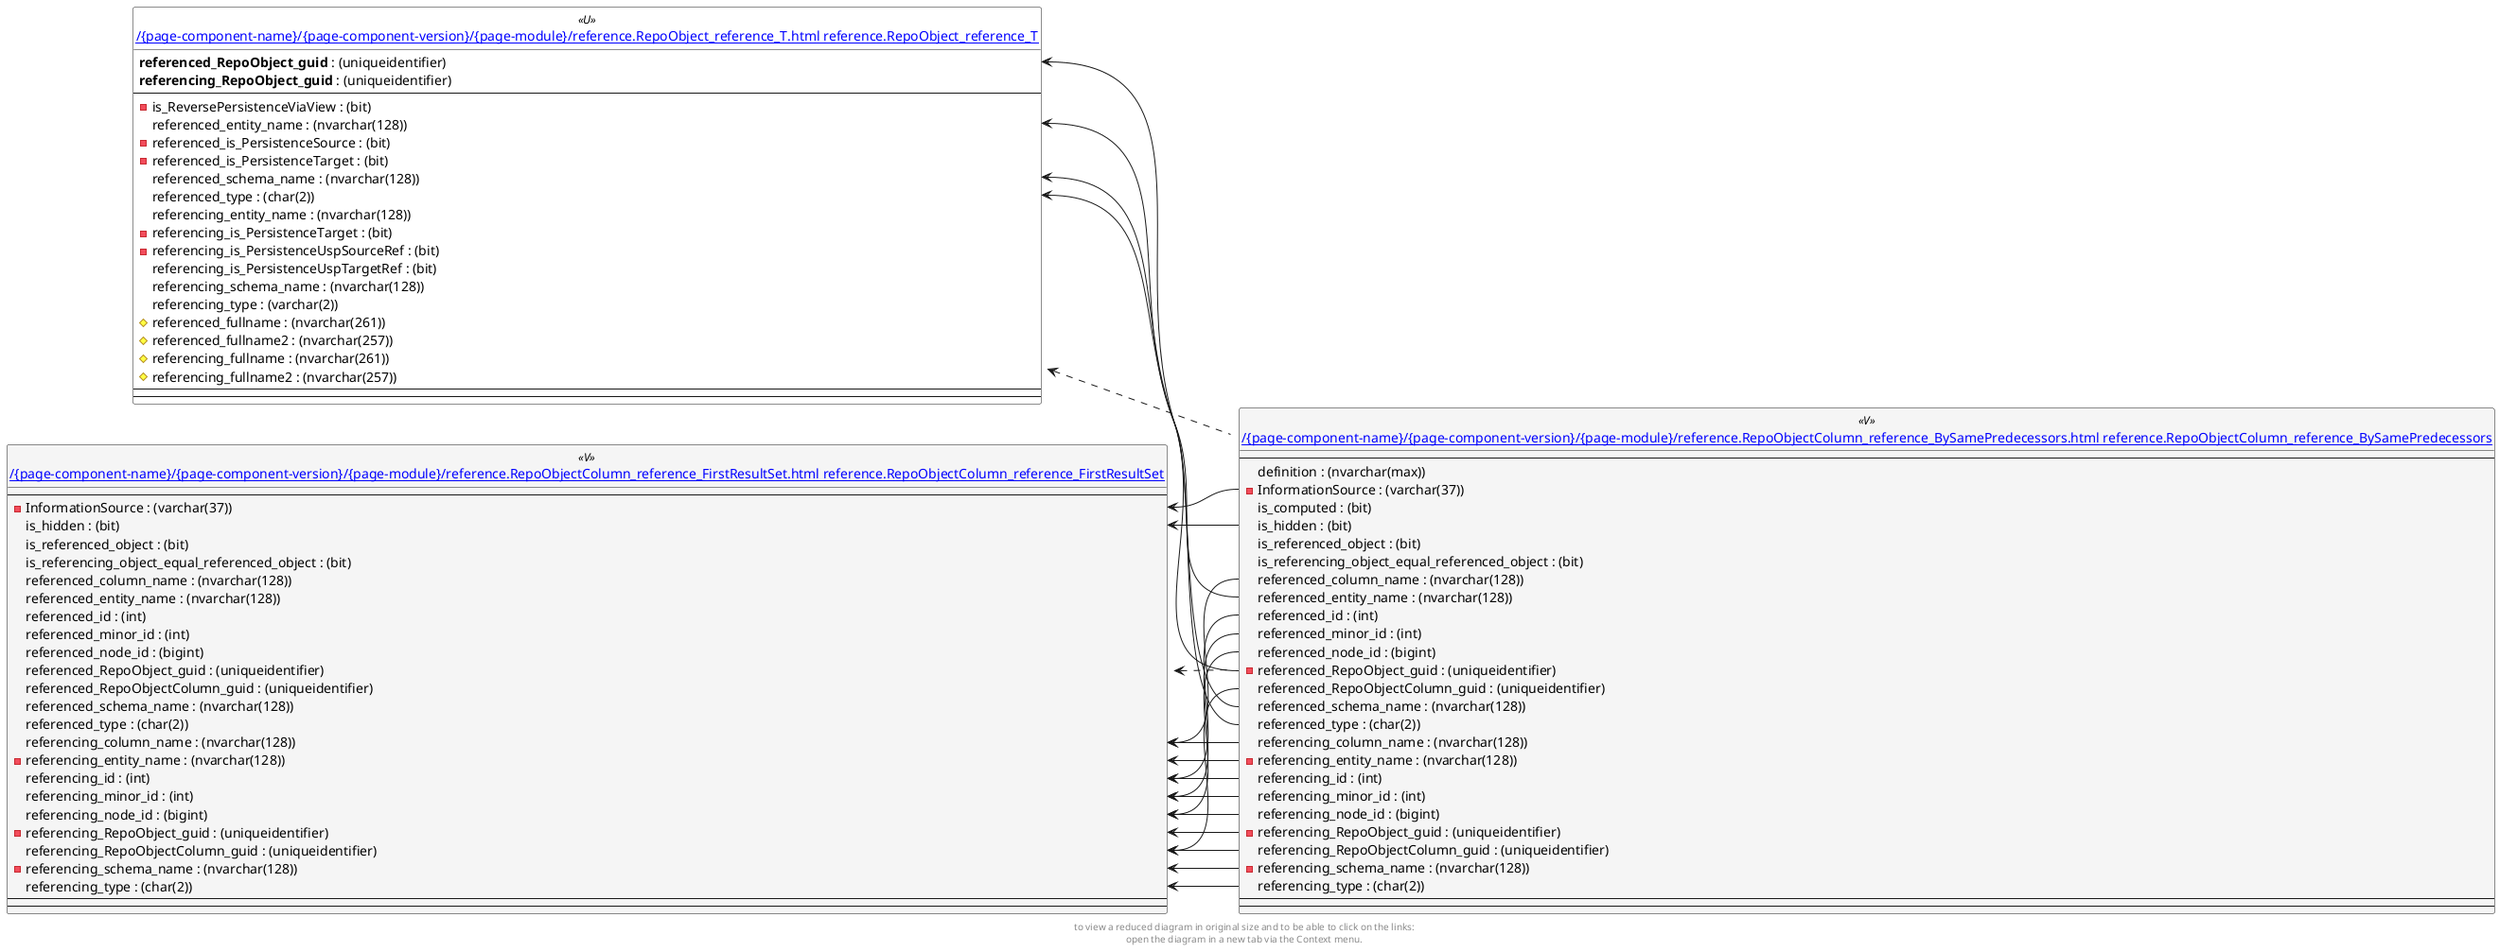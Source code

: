 @startuml
left to right direction
'top to bottom direction
hide circle
'avoide "." issues:
set namespaceSeparator none


skinparam class {
  BackgroundColor White
  BackgroundColor<<FN>> Yellow
  BackgroundColor<<FS>> Yellow
  BackgroundColor<<FT>> LightGray
  BackgroundColor<<IF>> Yellow
  BackgroundColor<<IS>> Yellow
  BackgroundColor<<P>> Aqua
  BackgroundColor<<PC>> Aqua
  BackgroundColor<<SN>> Yellow
  BackgroundColor<<SO>> SlateBlue
  BackgroundColor<<TF>> LightGray
  BackgroundColor<<TR>> Tomato
  BackgroundColor<<U>> White
  BackgroundColor<<V>> WhiteSmoke
  BackgroundColor<<X>> Aqua
}


entity "[[{site-url}/{page-component-name}/{page-component-version}/{page-module}/reference.RepoObject_reference_T.html reference.RepoObject_reference_T]]" as reference.RepoObject_reference_T << U >> {
  **referenced_RepoObject_guid** : (uniqueidentifier)
  **referencing_RepoObject_guid** : (uniqueidentifier)
  --
  - is_ReversePersistenceViaView : (bit)
  referenced_entity_name : (nvarchar(128))
  - referenced_is_PersistenceSource : (bit)
  - referenced_is_PersistenceTarget : (bit)
  referenced_schema_name : (nvarchar(128))
  referenced_type : (char(2))
  referencing_entity_name : (nvarchar(128))
  - referencing_is_PersistenceTarget : (bit)
  - referencing_is_PersistenceUspSourceRef : (bit)
  referencing_is_PersistenceUspTargetRef : (bit)
  referencing_schema_name : (nvarchar(128))
  referencing_type : (varchar(2))
  # referenced_fullname : (nvarchar(261))
  # referenced_fullname2 : (nvarchar(257))
  # referencing_fullname : (nvarchar(261))
  # referencing_fullname2 : (nvarchar(257))
  --
  --
}

entity "[[{site-url}/{page-component-name}/{page-component-version}/{page-module}/reference.RepoObjectColumn_reference_BySamePredecessors.html reference.RepoObjectColumn_reference_BySamePredecessors]]" as reference.RepoObjectColumn_reference_BySamePredecessors << V >> {
  --
  definition : (nvarchar(max))
  - InformationSource : (varchar(37))
  is_computed : (bit)
  is_hidden : (bit)
  is_referenced_object : (bit)
  is_referencing_object_equal_referenced_object : (bit)
  referenced_column_name : (nvarchar(128))
  referenced_entity_name : (nvarchar(128))
  referenced_id : (int)
  referenced_minor_id : (int)
  referenced_node_id : (bigint)
  - referenced_RepoObject_guid : (uniqueidentifier)
  referenced_RepoObjectColumn_guid : (uniqueidentifier)
  referenced_schema_name : (nvarchar(128))
  referenced_type : (char(2))
  referencing_column_name : (nvarchar(128))
  - referencing_entity_name : (nvarchar(128))
  referencing_id : (int)
  referencing_minor_id : (int)
  referencing_node_id : (bigint)
  - referencing_RepoObject_guid : (uniqueidentifier)
  referencing_RepoObjectColumn_guid : (uniqueidentifier)
  - referencing_schema_name : (nvarchar(128))
  referencing_type : (char(2))
  --
  --
}

entity "[[{site-url}/{page-component-name}/{page-component-version}/{page-module}/reference.RepoObjectColumn_reference_FirstResultSet.html reference.RepoObjectColumn_reference_FirstResultSet]]" as reference.RepoObjectColumn_reference_FirstResultSet << V >> {
  --
  - InformationSource : (varchar(37))
  is_hidden : (bit)
  is_referenced_object : (bit)
  is_referencing_object_equal_referenced_object : (bit)
  referenced_column_name : (nvarchar(128))
  referenced_entity_name : (nvarchar(128))
  referenced_id : (int)
  referenced_minor_id : (int)
  referenced_node_id : (bigint)
  referenced_RepoObject_guid : (uniqueidentifier)
  referenced_RepoObjectColumn_guid : (uniqueidentifier)
  referenced_schema_name : (nvarchar(128))
  referenced_type : (char(2))
  referencing_column_name : (nvarchar(128))
  - referencing_entity_name : (nvarchar(128))
  referencing_id : (int)
  referencing_minor_id : (int)
  referencing_node_id : (bigint)
  - referencing_RepoObject_guid : (uniqueidentifier)
  referencing_RepoObjectColumn_guid : (uniqueidentifier)
  - referencing_schema_name : (nvarchar(128))
  referencing_type : (char(2))
  --
  --
}

reference.RepoObject_reference_T <.. reference.RepoObjectColumn_reference_BySamePredecessors
reference.RepoObjectColumn_reference_FirstResultSet <.. reference.RepoObjectColumn_reference_BySamePredecessors
reference.RepoObject_reference_T::referenced_entity_name <-- reference.RepoObjectColumn_reference_BySamePredecessors::referenced_entity_name
reference.RepoObject_reference_T::referenced_RepoObject_guid <-- reference.RepoObjectColumn_reference_BySamePredecessors::referenced_RepoObject_guid
reference.RepoObject_reference_T::referenced_schema_name <-- reference.RepoObjectColumn_reference_BySamePredecessors::referenced_schema_name
reference.RepoObject_reference_T::referenced_type <-- reference.RepoObjectColumn_reference_BySamePredecessors::referenced_type
reference.RepoObjectColumn_reference_FirstResultSet::InformationSource <-- reference.RepoObjectColumn_reference_BySamePredecessors::InformationSource
reference.RepoObjectColumn_reference_FirstResultSet::is_hidden <-- reference.RepoObjectColumn_reference_BySamePredecessors::is_hidden
reference.RepoObjectColumn_reference_FirstResultSet::referencing_column_name <-- reference.RepoObjectColumn_reference_BySamePredecessors::referencing_column_name
reference.RepoObjectColumn_reference_FirstResultSet::referencing_column_name <-- reference.RepoObjectColumn_reference_BySamePredecessors::referenced_column_name
reference.RepoObjectColumn_reference_FirstResultSet::referencing_entity_name <-- reference.RepoObjectColumn_reference_BySamePredecessors::referencing_entity_name
reference.RepoObjectColumn_reference_FirstResultSet::referencing_id <-- reference.RepoObjectColumn_reference_BySamePredecessors::referencing_id
reference.RepoObjectColumn_reference_FirstResultSet::referencing_id <-- reference.RepoObjectColumn_reference_BySamePredecessors::referenced_id
reference.RepoObjectColumn_reference_FirstResultSet::referencing_minor_id <-- reference.RepoObjectColumn_reference_BySamePredecessors::referencing_minor_id
reference.RepoObjectColumn_reference_FirstResultSet::referencing_minor_id <-- reference.RepoObjectColumn_reference_BySamePredecessors::referenced_minor_id
reference.RepoObjectColumn_reference_FirstResultSet::referencing_node_id <-- reference.RepoObjectColumn_reference_BySamePredecessors::referencing_node_id
reference.RepoObjectColumn_reference_FirstResultSet::referencing_node_id <-- reference.RepoObjectColumn_reference_BySamePredecessors::referenced_node_id
reference.RepoObjectColumn_reference_FirstResultSet::referencing_RepoObject_guid <-- reference.RepoObjectColumn_reference_BySamePredecessors::referencing_RepoObject_guid
reference.RepoObjectColumn_reference_FirstResultSet::referencing_RepoObjectColumn_guid <-- reference.RepoObjectColumn_reference_BySamePredecessors::referencing_RepoObjectColumn_guid
reference.RepoObjectColumn_reference_FirstResultSet::referencing_RepoObjectColumn_guid <-- reference.RepoObjectColumn_reference_BySamePredecessors::referenced_RepoObjectColumn_guid
reference.RepoObjectColumn_reference_FirstResultSet::referencing_schema_name <-- reference.RepoObjectColumn_reference_BySamePredecessors::referencing_schema_name
reference.RepoObjectColumn_reference_FirstResultSet::referencing_type <-- reference.RepoObjectColumn_reference_BySamePredecessors::referencing_type
footer
to view a reduced diagram in original size and to be able to click on the links:
open the diagram in a new tab via the Context menu.
end footer

@enduml

